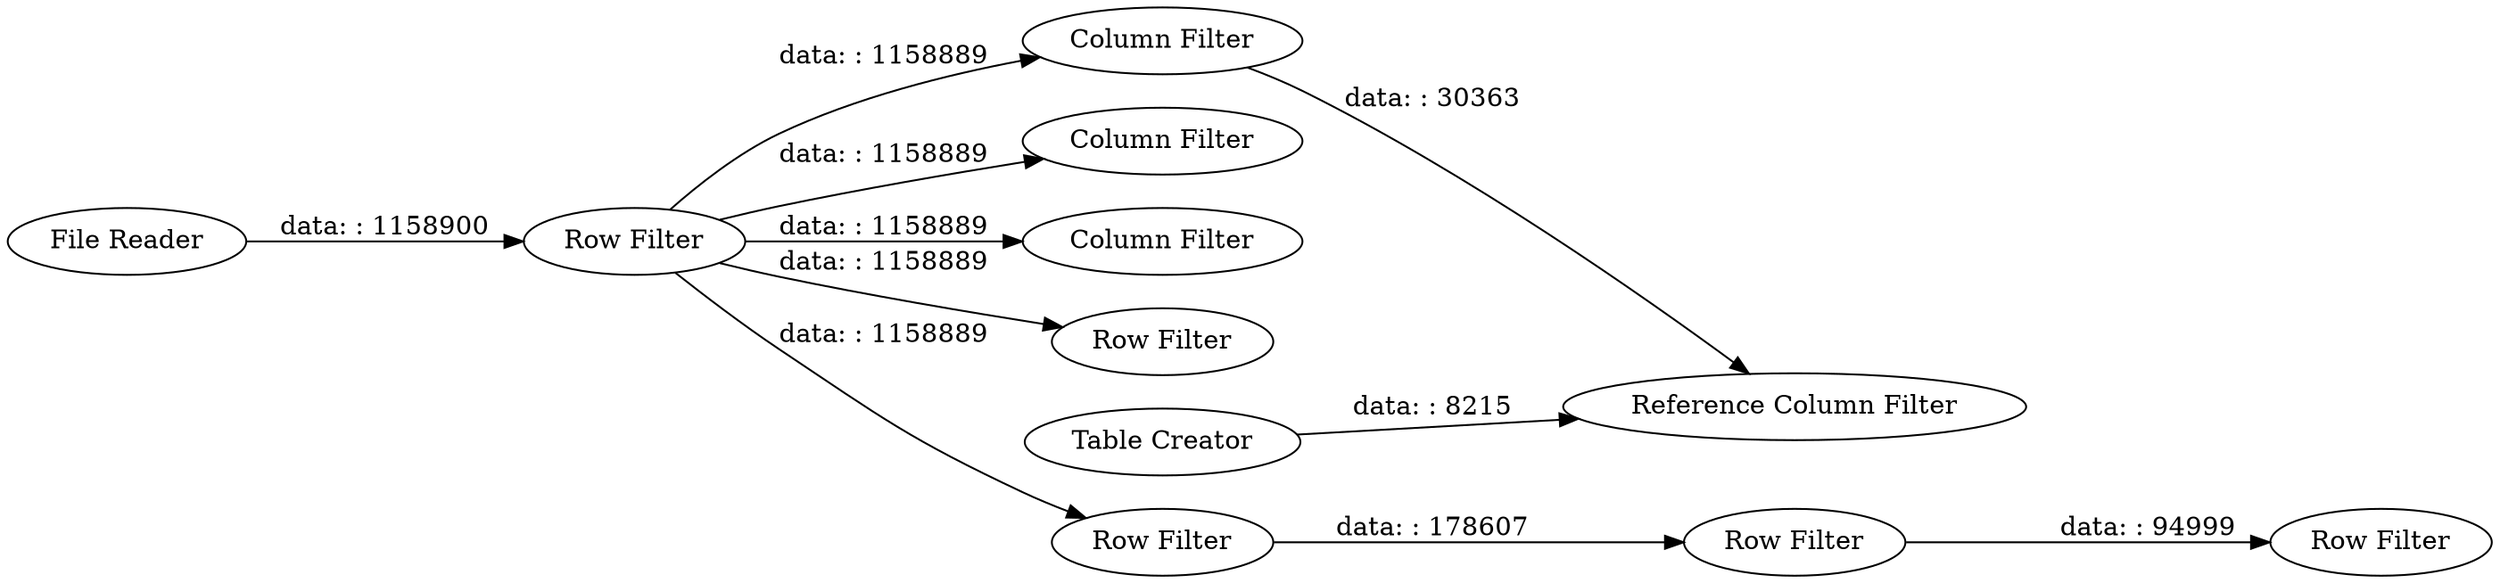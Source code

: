 digraph {
	"-7812911198619019287_5" [label="Column Filter"]
	"-7812911198619019287_6" [label="Column Filter"]
	"-7812911198619019287_4" [label="Row Filter"]
	"-7812911198619019287_11" [label="Row Filter"]
	"-7812911198619019287_7" [label="Reference Column Filter"]
	"-7812911198619019287_2" [label="Row Filter"]
	"-7812911198619019287_8" [label="Table Creator"]
	"-7812911198619019287_12" [label="Row Filter"]
	"-7812911198619019287_10" [label="Row Filter"]
	"-7812911198619019287_9" [label="Column Filter"]
	"-7812911198619019287_1" [label="File Reader"]
	"-7812911198619019287_11" -> "-7812911198619019287_12" [label="data: : 178607"]
	"-7812911198619019287_2" -> "-7812911198619019287_5" [label="data: : 1158889"]
	"-7812911198619019287_2" -> "-7812911198619019287_6" [label="data: : 1158889"]
	"-7812911198619019287_2" -> "-7812911198619019287_11" [label="data: : 1158889"]
	"-7812911198619019287_2" -> "-7812911198619019287_4" [label="data: : 1158889"]
	"-7812911198619019287_12" -> "-7812911198619019287_10" [label="data: : 94999"]
	"-7812911198619019287_1" -> "-7812911198619019287_2" [label="data: : 1158900"]
	"-7812911198619019287_9" -> "-7812911198619019287_7" [label="data: : 30363"]
	"-7812911198619019287_8" -> "-7812911198619019287_7" [label="data: : 8215"]
	"-7812911198619019287_2" -> "-7812911198619019287_9" [label="data: : 1158889"]
	rankdir=LR
}
